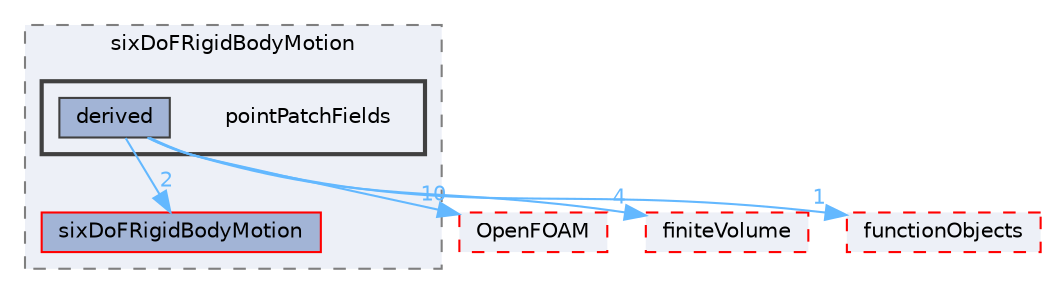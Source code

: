 digraph "src/sixDoFRigidBodyMotion/pointPatchFields"
{
 // LATEX_PDF_SIZE
  bgcolor="transparent";
  edge [fontname=Helvetica,fontsize=10,labelfontname=Helvetica,labelfontsize=10];
  node [fontname=Helvetica,fontsize=10,shape=box,height=0.2,width=0.4];
  compound=true
  subgraph clusterdir_a5b93d9ceb327a1197b724c6aefedcbd {
    graph [ bgcolor="#edf0f7", pencolor="grey50", label="sixDoFRigidBodyMotion", fontname=Helvetica,fontsize=10 style="filled,dashed", URL="dir_a5b93d9ceb327a1197b724c6aefedcbd.html",tooltip=""]
  dir_7bf5f2e6b4a44539c2947a2841ca313c [label="sixDoFRigidBodyMotion", fillcolor="#a2b4d6", color="red", style="filled", URL="dir_7bf5f2e6b4a44539c2947a2841ca313c.html",tooltip=""];
  subgraph clusterdir_45ff14115ca60d41cf13147923ab1e4c {
    graph [ bgcolor="#edf0f7", pencolor="grey25", label="", fontname=Helvetica,fontsize=10 style="filled,bold", URL="dir_45ff14115ca60d41cf13147923ab1e4c.html",tooltip=""]
    dir_45ff14115ca60d41cf13147923ab1e4c [shape=plaintext, label="pointPatchFields"];
  dir_25c7302ab6a406cb4a2740873c9699f8 [label="derived", fillcolor="#a2b4d6", color="grey25", style="filled", URL="dir_25c7302ab6a406cb4a2740873c9699f8.html",tooltip=""];
  }
  }
  dir_c5473ff19b20e6ec4dfe5c310b3778a8 [label="OpenFOAM", fillcolor="#edf0f7", color="red", style="filled,dashed", URL="dir_c5473ff19b20e6ec4dfe5c310b3778a8.html",tooltip=""];
  dir_9bd15774b555cf7259a6fa18f99fe99b [label="finiteVolume", fillcolor="#edf0f7", color="red", style="filled,dashed", URL="dir_9bd15774b555cf7259a6fa18f99fe99b.html",tooltip=""];
  dir_de23f6d4f0962ea995903f5110543226 [label="functionObjects", fillcolor="#edf0f7", color="red", style="filled,dashed", URL="dir_de23f6d4f0962ea995903f5110543226.html",tooltip=""];
  dir_25c7302ab6a406cb4a2740873c9699f8->dir_c5473ff19b20e6ec4dfe5c310b3778a8 [headlabel="10", labeldistance=1.5 headhref="dir_000871_002695.html" href="dir_000871_002695.html" color="steelblue1" fontcolor="steelblue1"];
  dir_25c7302ab6a406cb4a2740873c9699f8->dir_9bd15774b555cf7259a6fa18f99fe99b [headlabel="4", labeldistance=1.5 headhref="dir_000871_001387.html" href="dir_000871_001387.html" color="steelblue1" fontcolor="steelblue1"];
  dir_25c7302ab6a406cb4a2740873c9699f8->dir_de23f6d4f0962ea995903f5110543226 [headlabel="1", labeldistance=1.5 headhref="dir_000871_001520.html" href="dir_000871_001520.html" color="steelblue1" fontcolor="steelblue1"];
  dir_25c7302ab6a406cb4a2740873c9699f8->dir_7bf5f2e6b4a44539c2947a2841ca313c [headlabel="2", labeldistance=1.5 headhref="dir_000871_003563.html" href="dir_000871_003563.html" color="steelblue1" fontcolor="steelblue1"];
}
